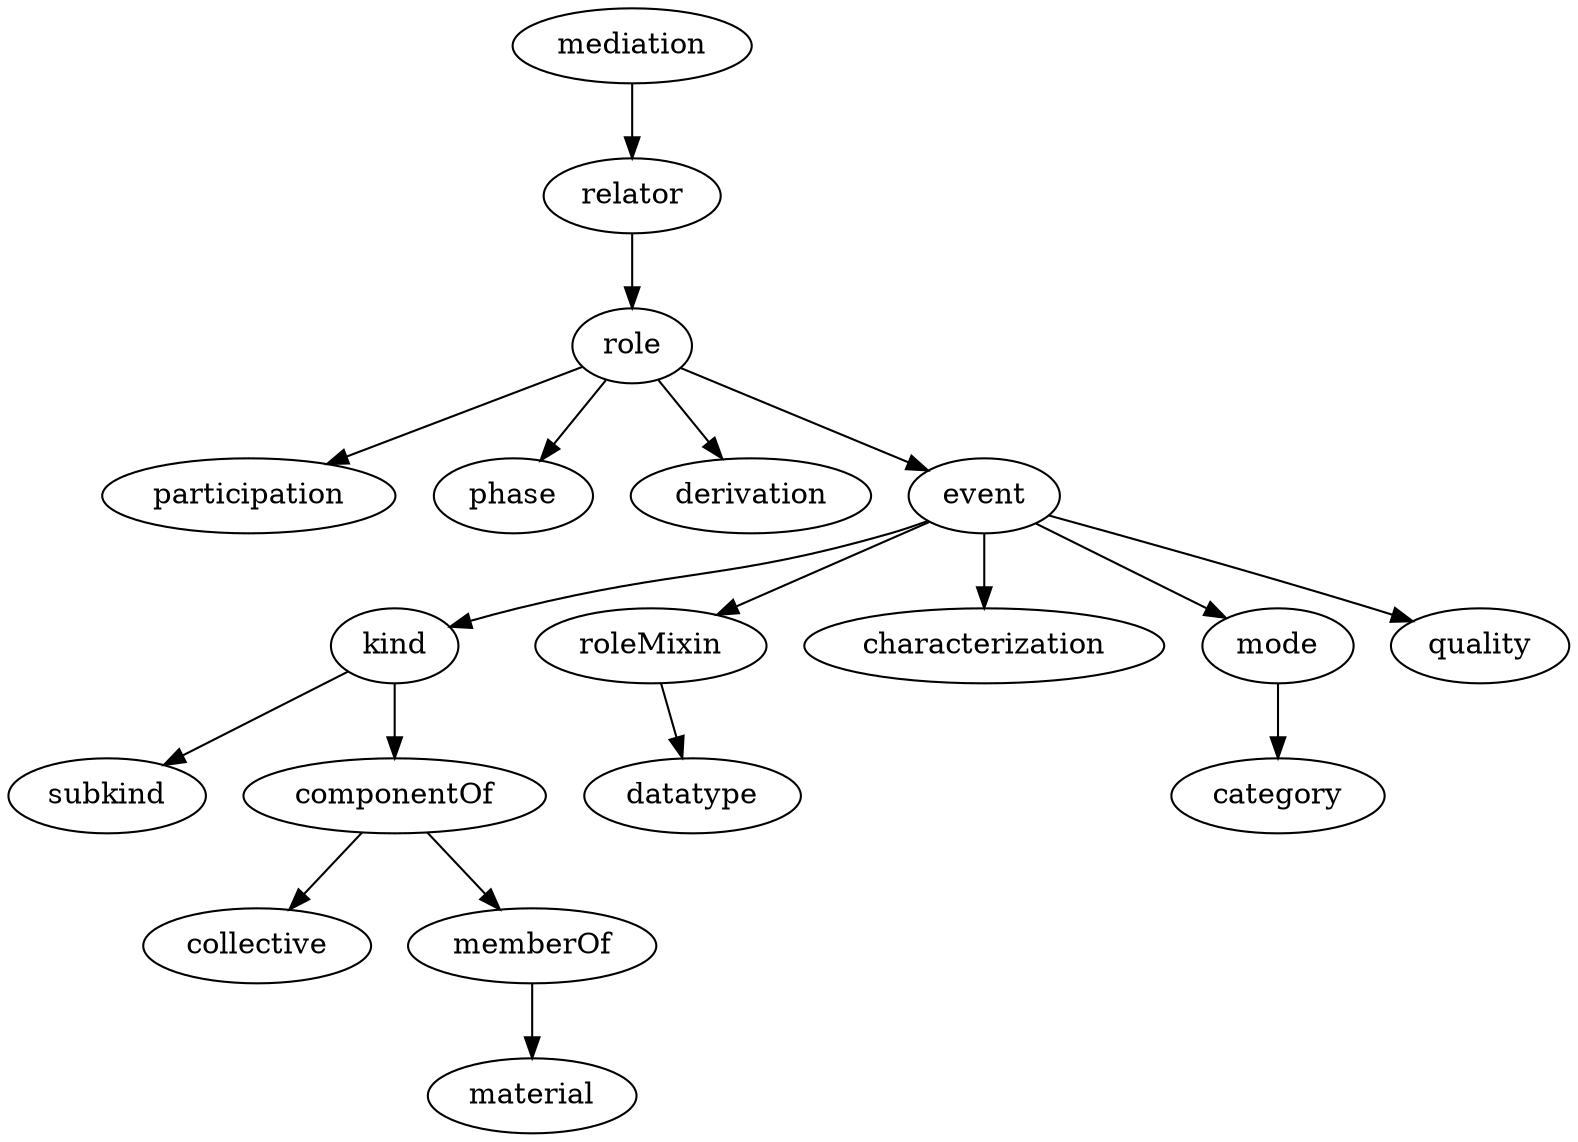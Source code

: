 strict digraph  {
mediation;
relator;
role;
participation;
phase;
derivation;
event;
kind;
roleMixin;
characterization;
mode;
quality;
subkind;
componentOf;
collective;
memberOf;
material;
category;
datatype;
mediation -> relator;
relator -> role;
role -> participation;
role -> phase;
role -> derivation;
role -> event;
event -> kind;
event -> roleMixin;
event -> characterization;
event -> mode;
event -> quality;
kind -> subkind;
kind -> componentOf;
roleMixin -> datatype;
mode -> category;
componentOf -> collective;
componentOf -> memberOf;
memberOf -> material;
}
